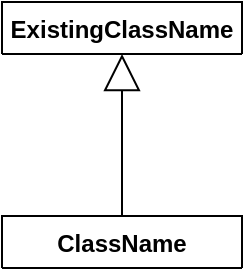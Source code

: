 <mxfile version="14.6.13" type="device"><diagram id="C5RBs43oDa-KdzZeNtuy" name="Page-1"><mxGraphModel dx="868" dy="510" grid="1" gridSize="10" guides="1" tooltips="1" connect="1" arrows="1" fold="1" page="1" pageScale="1" pageWidth="827" pageHeight="1169" math="0" shadow="0"><root><mxCell id="WIyWlLk6GJQsqaUBKTNV-0"/><mxCell id="WIyWlLk6GJQsqaUBKTNV-1" parent="WIyWlLk6GJQsqaUBKTNV-0"/><mxCell id="CBj0vZ_0SNpHuyKicDKC-0" value="ExistingClassName" style="swimlane;fontStyle=1;align=center;verticalAlign=top;childLayout=stackLayout;horizontal=1;startSize=26;horizontalStack=0;resizeParent=1;resizeParentMax=0;resizeLast=0;collapsible=1;marginBottom=0;" vertex="1" collapsed="1" parent="WIyWlLk6GJQsqaUBKTNV-1"><mxGeometry x="380" y="173" width="120" height="26" as="geometry"><mxRectangle x="330" y="210" width="160" height="86" as="alternateBounds"/></mxGeometry></mxCell><mxCell id="CBj0vZ_0SNpHuyKicDKC-1" value="+ field: type" style="text;strokeColor=none;fillColor=none;align=left;verticalAlign=top;spacingLeft=4;spacingRight=4;overflow=hidden;rotatable=0;points=[[0,0.5],[1,0.5]];portConstraint=eastwest;" vertex="1" parent="CBj0vZ_0SNpHuyKicDKC-0"><mxGeometry y="26" width="120" height="26" as="geometry"/></mxCell><mxCell id="CBj0vZ_0SNpHuyKicDKC-2" value="" style="line;strokeWidth=1;fillColor=none;align=left;verticalAlign=middle;spacingTop=-1;spacingLeft=3;spacingRight=3;rotatable=0;labelPosition=right;points=[];portConstraint=eastwest;" vertex="1" parent="CBj0vZ_0SNpHuyKicDKC-0"><mxGeometry y="52" width="120" height="8" as="geometry"/></mxCell><mxCell id="CBj0vZ_0SNpHuyKicDKC-3" value="+ method(type): type" style="text;strokeColor=none;fillColor=none;align=left;verticalAlign=top;spacingLeft=4;spacingRight=4;overflow=hidden;rotatable=0;points=[[0,0.5],[1,0.5]];portConstraint=eastwest;" vertex="1" parent="CBj0vZ_0SNpHuyKicDKC-0"><mxGeometry y="60" width="120" height="26" as="geometry"/></mxCell><mxCell id="CBj0vZ_0SNpHuyKicDKC-16" value="" style="endArrow=block;endSize=16;endFill=0;html=1;exitX=0.5;exitY=0;exitDx=0;exitDy=0;entryX=0.5;entryY=1;entryDx=0;entryDy=0;" edge="1" parent="WIyWlLk6GJQsqaUBKTNV-1" source="CBj0vZ_0SNpHuyKicDKC-20" target="CBj0vZ_0SNpHuyKicDKC-0"><mxGeometry x="-0.356" y="21" width="160" relative="1" as="geometry"><mxPoint x="330" y="360" as="sourcePoint"/><mxPoint x="440" y="240" as="targetPoint"/><mxPoint as="offset"/></mxGeometry></mxCell><mxCell id="CBj0vZ_0SNpHuyKicDKC-20" value="ClassName" style="swimlane;fontStyle=1;align=center;verticalAlign=top;childLayout=stackLayout;horizontal=1;startSize=26;horizontalStack=0;resizeParent=1;resizeParentMax=0;resizeLast=0;collapsible=1;marginBottom=0;" vertex="1" collapsed="1" parent="WIyWlLk6GJQsqaUBKTNV-1"><mxGeometry x="380" y="280" width="120" height="26" as="geometry"><mxRectangle x="210" y="330" width="160" height="86" as="alternateBounds"/></mxGeometry></mxCell><mxCell id="CBj0vZ_0SNpHuyKicDKC-21" value="+ field: type" style="text;strokeColor=none;fillColor=none;align=left;verticalAlign=top;spacingLeft=4;spacingRight=4;overflow=hidden;rotatable=0;points=[[0,0.5],[1,0.5]];portConstraint=eastwest;" vertex="1" parent="CBj0vZ_0SNpHuyKicDKC-20"><mxGeometry y="26" width="120" height="26" as="geometry"/></mxCell><mxCell id="CBj0vZ_0SNpHuyKicDKC-22" value="" style="line;strokeWidth=1;fillColor=none;align=left;verticalAlign=middle;spacingTop=-1;spacingLeft=3;spacingRight=3;rotatable=0;labelPosition=right;points=[];portConstraint=eastwest;" vertex="1" parent="CBj0vZ_0SNpHuyKicDKC-20"><mxGeometry y="52" width="120" height="8" as="geometry"/></mxCell><mxCell id="CBj0vZ_0SNpHuyKicDKC-23" value="+ method(type): type" style="text;strokeColor=none;fillColor=none;align=left;verticalAlign=top;spacingLeft=4;spacingRight=4;overflow=hidden;rotatable=0;points=[[0,0.5],[1,0.5]];portConstraint=eastwest;" vertex="1" parent="CBj0vZ_0SNpHuyKicDKC-20"><mxGeometry y="60" width="120" height="26" as="geometry"/></mxCell></root></mxGraphModel></diagram></mxfile>